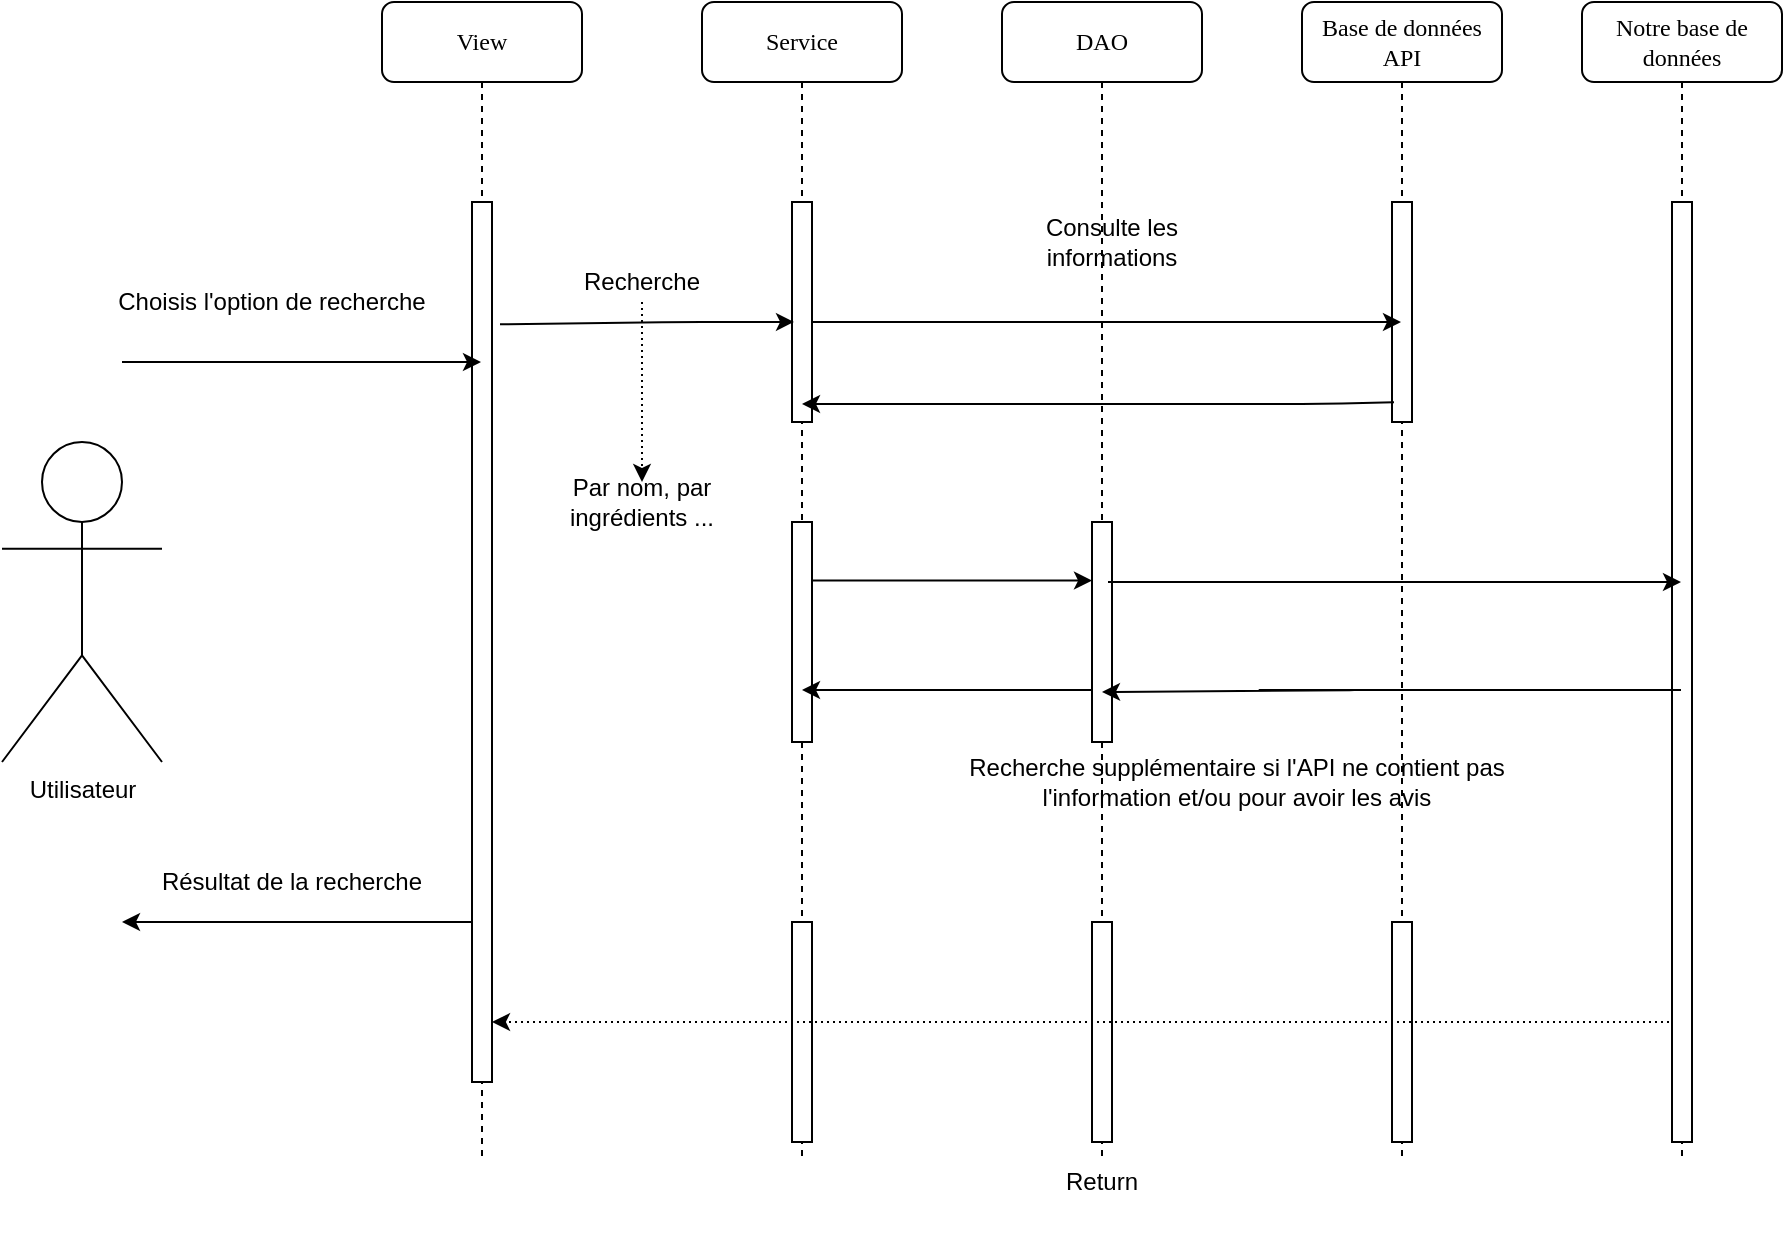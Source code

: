 <mxfile version="13.10.4" type="github">
  <diagram name="Page-1" id="13e1069c-82ec-6db2-03f1-153e76fe0fe0">
    <mxGraphModel dx="1117" dy="630" grid="1" gridSize="10" guides="1" tooltips="1" connect="1" arrows="1" fold="1" page="1" pageScale="1" pageWidth="1100" pageHeight="850" background="#ffffff" math="0" shadow="0">
      <root>
        <mxCell id="0" />
        <mxCell id="1" parent="0" />
        <mxCell id="7baba1c4bc27f4b0-2" value="View" style="shape=umlLifeline;perimeter=lifelinePerimeter;whiteSpace=wrap;html=1;container=1;collapsible=0;recursiveResize=0;outlineConnect=0;rounded=1;shadow=0;comic=0;labelBackgroundColor=none;strokeWidth=1;fontFamily=Verdana;fontSize=12;align=center;" parent="1" vertex="1">
          <mxGeometry x="240" y="80" width="100" height="580" as="geometry" />
        </mxCell>
        <mxCell id="7baba1c4bc27f4b0-10" value="" style="html=1;points=[];perimeter=orthogonalPerimeter;rounded=0;shadow=0;comic=0;labelBackgroundColor=none;strokeWidth=1;fontFamily=Verdana;fontSize=12;align=center;" parent="7baba1c4bc27f4b0-2" vertex="1">
          <mxGeometry x="45" y="100" width="10" height="440" as="geometry" />
        </mxCell>
        <mxCell id="7baba1c4bc27f4b0-4" value="Service" style="shape=umlLifeline;perimeter=lifelinePerimeter;whiteSpace=wrap;html=1;container=1;collapsible=0;recursiveResize=0;outlineConnect=0;rounded=1;shadow=0;comic=0;labelBackgroundColor=none;strokeWidth=1;fontFamily=Verdana;fontSize=12;align=center;" parent="1" vertex="1">
          <mxGeometry x="400" y="80" width="100" height="580" as="geometry" />
        </mxCell>
        <mxCell id="_uyufcizbD-MGClpZUuU-7" value="" style="html=1;points=[];perimeter=orthogonalPerimeter;rounded=0;shadow=0;comic=0;labelBackgroundColor=none;strokeWidth=1;fontFamily=Verdana;fontSize=12;align=center;" parent="7baba1c4bc27f4b0-4" vertex="1">
          <mxGeometry x="45" y="100" width="10" height="110" as="geometry" />
        </mxCell>
        <mxCell id="_uyufcizbD-MGClpZUuU-33" value="" style="html=1;points=[];perimeter=orthogonalPerimeter;rounded=0;shadow=0;comic=0;labelBackgroundColor=none;strokeWidth=1;fontFamily=Verdana;fontSize=12;align=center;" parent="7baba1c4bc27f4b0-4" vertex="1">
          <mxGeometry x="45" y="460" width="10" height="110" as="geometry" />
        </mxCell>
        <mxCell id="VzYuKTJ6jCmOki1PM8pT-30" value="" style="html=1;points=[];perimeter=orthogonalPerimeter;rounded=0;shadow=0;comic=0;labelBackgroundColor=none;strokeWidth=1;fontFamily=Verdana;fontSize=12;align=center;" parent="7baba1c4bc27f4b0-4" vertex="1">
          <mxGeometry x="45" y="260" width="10" height="110" as="geometry" />
        </mxCell>
        <mxCell id="7baba1c4bc27f4b0-5" value="DAO" style="shape=umlLifeline;perimeter=lifelinePerimeter;whiteSpace=wrap;html=1;container=1;collapsible=0;recursiveResize=0;outlineConnect=0;rounded=1;shadow=0;comic=0;labelBackgroundColor=none;strokeWidth=1;fontFamily=Verdana;fontSize=12;align=center;" parent="1" vertex="1">
          <mxGeometry x="550" y="80" width="100" height="580" as="geometry" />
        </mxCell>
        <mxCell id="_uyufcizbD-MGClpZUuU-32" value="" style="html=1;points=[];perimeter=orthogonalPerimeter;rounded=0;shadow=0;comic=0;labelBackgroundColor=none;strokeWidth=1;fontFamily=Verdana;fontSize=12;align=center;" parent="7baba1c4bc27f4b0-5" vertex="1">
          <mxGeometry x="45" y="460" width="10" height="110" as="geometry" />
        </mxCell>
        <mxCell id="VzYuKTJ6jCmOki1PM8pT-32" value=" " style="text;html=1;strokeColor=none;fillColor=none;align=center;verticalAlign=middle;whiteSpace=wrap;rounded=0;" parent="7baba1c4bc27f4b0-5" vertex="1">
          <mxGeometry x="20" y="335" width="40" height="20" as="geometry" />
        </mxCell>
        <mxCell id="PmfS845EmSsB6o2PAqe--1" value="" style="html=1;points=[];perimeter=orthogonalPerimeter;rounded=0;shadow=0;comic=0;labelBackgroundColor=none;strokeWidth=1;fontFamily=Verdana;fontSize=12;align=center;" parent="7baba1c4bc27f4b0-5" vertex="1">
          <mxGeometry x="45" y="260" width="10" height="110" as="geometry" />
        </mxCell>
        <mxCell id="7baba1c4bc27f4b0-6" value="Base de données API" style="shape=umlLifeline;perimeter=lifelinePerimeter;whiteSpace=wrap;html=1;container=1;collapsible=0;recursiveResize=0;outlineConnect=0;rounded=1;shadow=0;comic=0;labelBackgroundColor=none;strokeWidth=1;fontFamily=Verdana;fontSize=12;align=center;" parent="1" vertex="1">
          <mxGeometry x="700" y="80" width="100" height="580" as="geometry" />
        </mxCell>
        <mxCell id="PmfS845EmSsB6o2PAqe--2" value="" style="html=1;points=[];perimeter=orthogonalPerimeter;rounded=0;shadow=0;comic=0;labelBackgroundColor=none;strokeWidth=1;fontFamily=Verdana;fontSize=12;align=center;" parent="7baba1c4bc27f4b0-6" vertex="1">
          <mxGeometry x="45" y="100" width="10" height="110" as="geometry" />
        </mxCell>
        <mxCell id="PmfS845EmSsB6o2PAqe--3" value="" style="html=1;points=[];perimeter=orthogonalPerimeter;rounded=0;shadow=0;comic=0;labelBackgroundColor=none;strokeWidth=1;fontFamily=Verdana;fontSize=12;align=center;" parent="7baba1c4bc27f4b0-6" vertex="1">
          <mxGeometry x="45" y="460" width="10" height="110" as="geometry" />
        </mxCell>
        <mxCell id="_uyufcizbD-MGClpZUuU-2" value="Utilisateur" style="shape=umlActor;verticalLabelPosition=bottom;verticalAlign=top;html=1;outlineConnect=0;" parent="1" vertex="1">
          <mxGeometry x="50" y="300" width="80" height="160" as="geometry" />
        </mxCell>
        <mxCell id="_uyufcizbD-MGClpZUuU-4" value="" style="endArrow=classic;html=1;" parent="1" target="7baba1c4bc27f4b0-2" edge="1">
          <mxGeometry width="50" height="50" relative="1" as="geometry">
            <mxPoint x="110" y="260" as="sourcePoint" />
            <mxPoint x="640" y="330" as="targetPoint" />
            <Array as="points">
              <mxPoint x="210" y="260" />
            </Array>
          </mxGeometry>
        </mxCell>
        <mxCell id="_uyufcizbD-MGClpZUuU-5" value="Choisis l&#39;option de recherche" style="text;html=1;strokeColor=none;fillColor=none;align=center;verticalAlign=middle;whiteSpace=wrap;rounded=0;" parent="1" vertex="1">
          <mxGeometry x="100" y="210" width="170" height="40" as="geometry" />
        </mxCell>
        <mxCell id="_uyufcizbD-MGClpZUuU-17" value="" style="edgeStyle=orthogonalEdgeStyle;rounded=0;orthogonalLoop=1;jettySize=auto;html=1;dashed=1;dashPattern=1 2;" parent="1" source="_uyufcizbD-MGClpZUuU-13" target="_uyufcizbD-MGClpZUuU-14" edge="1">
          <mxGeometry relative="1" as="geometry" />
        </mxCell>
        <mxCell id="_uyufcizbD-MGClpZUuU-13" value="Recherche" style="text;html=1;strokeColor=none;fillColor=none;align=center;verticalAlign=middle;whiteSpace=wrap;rounded=0;" parent="1" vertex="1">
          <mxGeometry x="310" y="210" width="120" height="20" as="geometry" />
        </mxCell>
        <mxCell id="_uyufcizbD-MGClpZUuU-14" value="Par nom, par ingrédients ..." style="text;html=1;strokeColor=none;fillColor=none;align=center;verticalAlign=middle;whiteSpace=wrap;rounded=0;" parent="1" vertex="1">
          <mxGeometry x="310" y="320" width="120" height="20" as="geometry" />
        </mxCell>
        <mxCell id="_uyufcizbD-MGClpZUuU-27" value="Consulte les informations" style="text;html=1;strokeColor=none;fillColor=none;align=center;verticalAlign=middle;whiteSpace=wrap;rounded=0;" parent="1" vertex="1">
          <mxGeometry x="540" y="190" width="130" height="20" as="geometry" />
        </mxCell>
        <mxCell id="_uyufcizbD-MGClpZUuU-30" value="" style="endArrow=classic;html=1;" parent="1" edge="1">
          <mxGeometry width="50" height="50" relative="1" as="geometry">
            <mxPoint x="130" y="540" as="sourcePoint" />
            <mxPoint x="110" y="540" as="targetPoint" />
            <Array as="points">
              <mxPoint x="290" y="540" />
            </Array>
          </mxGeometry>
        </mxCell>
        <mxCell id="_uyufcizbD-MGClpZUuU-31" value="Résultat de la recherche" style="text;html=1;strokeColor=none;fillColor=none;align=center;verticalAlign=middle;whiteSpace=wrap;rounded=0;" parent="1" vertex="1">
          <mxGeometry x="110" y="510" width="170" height="20" as="geometry" />
        </mxCell>
        <mxCell id="_uyufcizbD-MGClpZUuU-35" value="" style="endArrow=classic;html=1;dashed=1;dashPattern=1 2;" parent="1" source="VzYuKTJ6jCmOki1PM8pT-7" target="7baba1c4bc27f4b0-10" edge="1">
          <mxGeometry width="50" height="50" relative="1" as="geometry">
            <mxPoint x="590" y="390" as="sourcePoint" />
            <mxPoint x="640" y="340" as="targetPoint" />
            <Array as="points">
              <mxPoint x="640" y="590" />
            </Array>
          </mxGeometry>
        </mxCell>
        <mxCell id="_uyufcizbD-MGClpZUuU-36" value="Return" style="text;html=1;strokeColor=none;fillColor=none;align=center;verticalAlign=middle;whiteSpace=wrap;rounded=0;" parent="1" vertex="1">
          <mxGeometry x="490" y="640" width="220" height="60" as="geometry" />
        </mxCell>
        <mxCell id="VzYuKTJ6jCmOki1PM8pT-7" value="Notre base de données" style="shape=umlLifeline;perimeter=lifelinePerimeter;whiteSpace=wrap;html=1;container=1;collapsible=0;recursiveResize=0;outlineConnect=0;rounded=1;shadow=0;comic=0;labelBackgroundColor=none;strokeWidth=1;fontFamily=Verdana;fontSize=12;align=center;" parent="1" vertex="1">
          <mxGeometry x="840" y="80" width="100" height="580" as="geometry" />
        </mxCell>
        <mxCell id="VzYuKTJ6jCmOki1PM8pT-8" value="" style="html=1;points=[];perimeter=orthogonalPerimeter;rounded=0;shadow=0;comic=0;labelBackgroundColor=none;strokeWidth=1;fontFamily=Verdana;fontSize=12;align=center;" parent="VzYuKTJ6jCmOki1PM8pT-7" vertex="1">
          <mxGeometry x="45" y="100" width="10" height="470" as="geometry" />
        </mxCell>
        <mxCell id="VzYuKTJ6jCmOki1PM8pT-10" value="" style="endArrow=classic;html=1;exitX=0.8;exitY=0.273;exitDx=0;exitDy=0;exitPerimeter=0;" parent="1" source="PmfS845EmSsB6o2PAqe--1" target="VzYuKTJ6jCmOki1PM8pT-7" edge="1">
          <mxGeometry width="50" height="50" relative="1" as="geometry">
            <mxPoint x="610" y="393" as="sourcePoint" />
            <mxPoint x="570" y="380" as="targetPoint" />
            <Array as="points">
              <mxPoint x="670" y="370" />
              <mxPoint x="730" y="370" />
            </Array>
          </mxGeometry>
        </mxCell>
        <mxCell id="VzYuKTJ6jCmOki1PM8pT-24" value="" style="endArrow=classic;html=1;" parent="1" edge="1" target="7baba1c4bc27f4b0-6">
          <mxGeometry width="50" height="50" relative="1" as="geometry">
            <mxPoint x="455" y="240" as="sourcePoint" />
            <mxPoint x="595" y="240" as="targetPoint" />
            <Array as="points">
              <mxPoint x="545" y="240" />
            </Array>
          </mxGeometry>
        </mxCell>
        <mxCell id="VzYuKTJ6jCmOki1PM8pT-26" value="" style="endArrow=classic;html=1;entryX=0.1;entryY=0.545;entryDx=0;entryDy=0;entryPerimeter=0;exitX=1.4;exitY=0.139;exitDx=0;exitDy=0;exitPerimeter=0;" parent="1" source="7baba1c4bc27f4b0-10" target="_uyufcizbD-MGClpZUuU-7" edge="1">
          <mxGeometry width="50" height="50" relative="1" as="geometry">
            <mxPoint x="300" y="240" as="sourcePoint" />
            <mxPoint x="440" y="240" as="targetPoint" />
            <Array as="points">
              <mxPoint x="390" y="240" />
            </Array>
          </mxGeometry>
        </mxCell>
        <mxCell id="VzYuKTJ6jCmOki1PM8pT-27" value="" style="endArrow=classic;html=1;exitX=0.1;exitY=0.213;exitDx=0;exitDy=0;exitPerimeter=0;" parent="1" target="7baba1c4bc27f4b0-4" edge="1">
          <mxGeometry width="50" height="50" relative="1" as="geometry">
            <mxPoint x="746" y="280.11" as="sourcePoint" />
            <mxPoint x="607" y="280.98" as="targetPoint" />
            <Array as="points">
              <mxPoint x="710" y="281" />
              <mxPoint x="690" y="281" />
            </Array>
          </mxGeometry>
        </mxCell>
        <mxCell id="PmfS845EmSsB6o2PAqe--4" value="" style="endArrow=classic;html=1;" parent="1" edge="1">
          <mxGeometry width="50" height="50" relative="1" as="geometry">
            <mxPoint x="455" y="369.29" as="sourcePoint" />
            <mxPoint x="595" y="369.29" as="targetPoint" />
            <Array as="points">
              <mxPoint x="545" y="369.29" />
            </Array>
          </mxGeometry>
        </mxCell>
        <mxCell id="VzYuKTJ6jCmOki1PM8pT-11" value="Recherche supplémentaire si l&#39;API ne contient pas l&#39;information et/ou pour avoir les avis" style="text;html=1;strokeColor=none;fillColor=none;align=center;verticalAlign=middle;whiteSpace=wrap;rounded=0;" parent="1" vertex="1">
          <mxGeometry x="520" y="450" width="295" height="40" as="geometry" />
        </mxCell>
        <mxCell id="YNzlRyxvurSurhd_G-le-2" value="" style="endArrow=classic;html=1;" edge="1" parent="1">
          <mxGeometry width="50" height="50" relative="1" as="geometry">
            <mxPoint x="460" y="424.0" as="sourcePoint" />
            <mxPoint x="450" y="424" as="targetPoint" />
            <Array as="points">
              <mxPoint x="600" y="424" />
            </Array>
          </mxGeometry>
        </mxCell>
        <mxCell id="YNzlRyxvurSurhd_G-le-3" value="" style="endArrow=classic;html=1;" edge="1" parent="1" source="VzYuKTJ6jCmOki1PM8pT-7">
          <mxGeometry width="50" height="50" relative="1" as="geometry">
            <mxPoint x="606.75" y="424.03" as="sourcePoint" />
            <mxPoint x="600" y="425" as="targetPoint" />
            <Array as="points">
              <mxPoint x="673.75" y="424" />
              <mxPoint x="733.75" y="424" />
            </Array>
          </mxGeometry>
        </mxCell>
      </root>
    </mxGraphModel>
  </diagram>
</mxfile>
